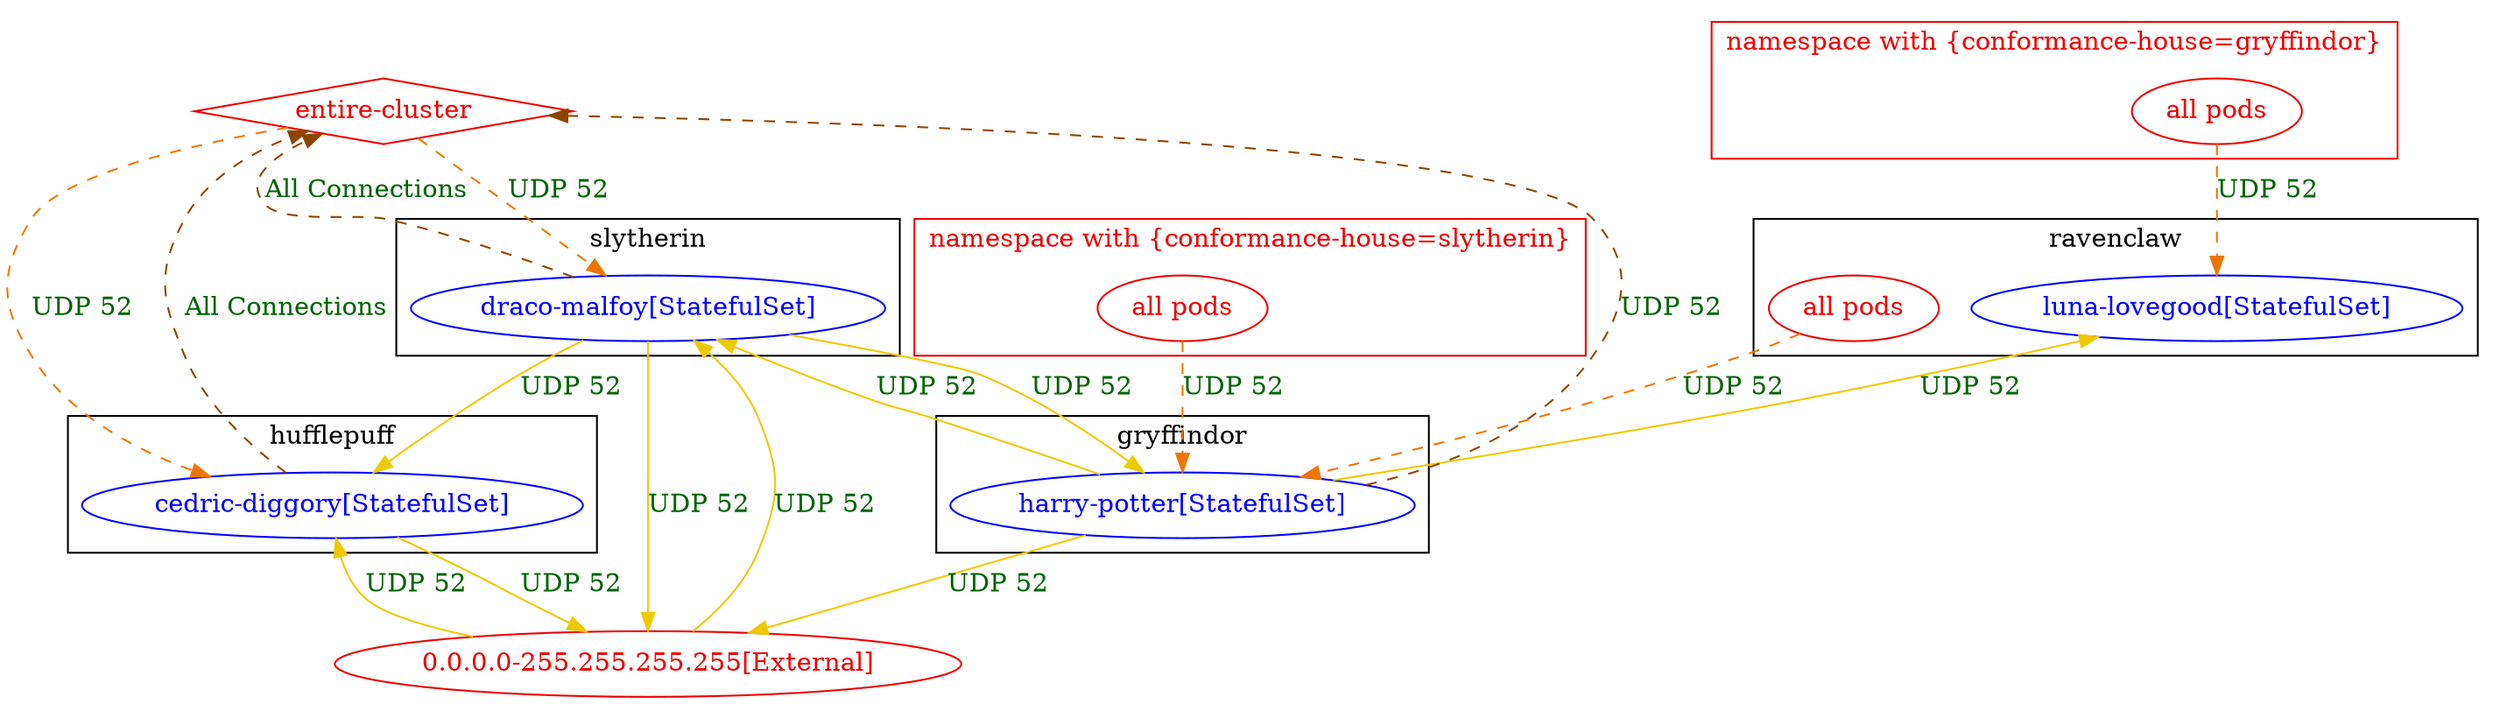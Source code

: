 digraph {
	subgraph "cluster_gryffindor" {
		color="black"
		fontcolor="black"
		"gryffindor/harry-potter[StatefulSet]" [label="harry-potter[StatefulSet]" color="blue" fontcolor="blue"]
		label="gryffindor"
	}
	subgraph "cluster_hufflepuff" {
		color="black"
		fontcolor="black"
		"hufflepuff/cedric-diggory[StatefulSet]" [label="cedric-diggory[StatefulSet]" color="blue" fontcolor="blue"]
		label="hufflepuff"
	}
	subgraph "cluster_ravenclaw" {
		color="black"
		fontcolor="black"
		"all pods_in_ravenclaw" [label="all pods" color="red2" fontcolor="red2"]
		"ravenclaw/luna-lovegood[StatefulSet]" [label="luna-lovegood[StatefulSet]" color="blue" fontcolor="blue"]
		label="ravenclaw"
	}
	subgraph "cluster_slytherin" {
		color="black"
		fontcolor="black"
		"slytherin/draco-malfoy[StatefulSet]" [label="draco-malfoy[StatefulSet]" color="blue" fontcolor="blue"]
		label="slytherin"
	}
	subgraph "cluster_namespace with {conformance_house=gryffindor}" {
		color="red2"
		fontcolor="red2"
		"all pods_in_namespace with {conformance-house=gryffindor}" [label="all pods" color="red2" fontcolor="red2"]
		label="namespace with {conformance-house=gryffindor}"
	}
	subgraph "cluster_namespace with {conformance_house=slytherin}" {
		color="red2"
		fontcolor="red2"
		"all pods_in_namespace with {conformance-house=slytherin}" [label="all pods" color="red2" fontcolor="red2"]
		label="namespace with {conformance-house=slytherin}"
	}
	"0.0.0.0-255.255.255.255[External]" [label="0.0.0.0-255.255.255.255[External]" color="red2" fontcolor="red2"]
	"entire-cluster" [label="entire-cluster" color="red2" fontcolor="red2" shape=diamond]
	"0.0.0.0-255.255.255.255[External]" -> "hufflepuff/cedric-diggory[StatefulSet]" [label="UDP 52" color="gold2" fontcolor="darkgreen" weight=0.5]
	"0.0.0.0-255.255.255.255[External]" -> "slytherin/draco-malfoy[StatefulSet]" [label="UDP 52" color="gold2" fontcolor="darkgreen" weight=0.5]
	"all pods_in_namespace with {conformance-house=gryffindor}" -> "ravenclaw/luna-lovegood[StatefulSet]" [label="UDP 52" color="darkorange2" fontcolor="darkgreen" weight=1 style=dashed]
	"all pods_in_namespace with {conformance-house=slytherin}" -> "gryffindor/harry-potter[StatefulSet]" [label="UDP 52" color="darkorange2" fontcolor="darkgreen" weight=1 style=dashed]
	"all pods_in_ravenclaw" -> "gryffindor/harry-potter[StatefulSet]" [label="UDP 52" color="darkorange2" fontcolor="darkgreen" weight=1 style=dashed]
	"entire-cluster" -> "hufflepuff/cedric-diggory[StatefulSet]" [label="UDP 52" color="darkorange2" fontcolor="darkgreen" weight=1 style=dashed]
	"entire-cluster" -> "slytherin/draco-malfoy[StatefulSet]" [label="UDP 52" color="darkorange2" fontcolor="darkgreen" weight=1 style=dashed]
	"gryffindor/harry-potter[StatefulSet]" -> "0.0.0.0-255.255.255.255[External]" [label="UDP 52" color="gold2" fontcolor="darkgreen" weight=1]
	"gryffindor/harry-potter[StatefulSet]" -> "entire-cluster" [label="UDP 52" color="darkorange4" fontcolor="darkgreen" weight=0.5 style=dashed]
	"gryffindor/harry-potter[StatefulSet]" -> "ravenclaw/luna-lovegood[StatefulSet]" [label="UDP 52" color="gold2" fontcolor="darkgreen" weight=0.5]
	"gryffindor/harry-potter[StatefulSet]" -> "slytherin/draco-malfoy[StatefulSet]" [label="UDP 52" color="gold2" fontcolor="darkgreen" weight=0.5]
	"hufflepuff/cedric-diggory[StatefulSet]" -> "0.0.0.0-255.255.255.255[External]" [label="UDP 52" color="gold2" fontcolor="darkgreen" weight=1]
	"hufflepuff/cedric-diggory[StatefulSet]" -> "entire-cluster" [label="All Connections" color="darkorange4" fontcolor="darkgreen" weight=0.5 style=dashed]
	"slytherin/draco-malfoy[StatefulSet]" -> "0.0.0.0-255.255.255.255[External]" [label="UDP 52" color="gold2" fontcolor="darkgreen" weight=1]
	"slytherin/draco-malfoy[StatefulSet]" -> "entire-cluster" [label="All Connections" color="darkorange4" fontcolor="darkgreen" weight=0.5 style=dashed]
	"slytherin/draco-malfoy[StatefulSet]" -> "gryffindor/harry-potter[StatefulSet]" [label="UDP 52" color="gold2" fontcolor="darkgreen" weight=1]
	"slytherin/draco-malfoy[StatefulSet]" -> "hufflepuff/cedric-diggory[StatefulSet]" [label="UDP 52" color="gold2" fontcolor="darkgreen" weight=1]
}